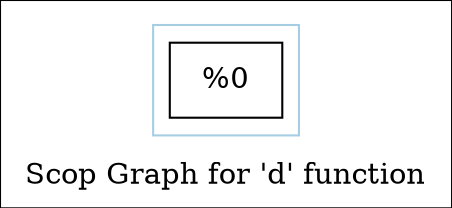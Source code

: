 digraph "Scop Graph for 'd' function" {
	label="Scop Graph for 'd' function";

	Node0x1afd450 [shape=record,label="{%0}"];
	colorscheme = "paired12"
        subgraph cluster_0x1aceed0 {
          label = "";
          style = solid;
          color = 1
          Node0x1afd450;
        }
}
